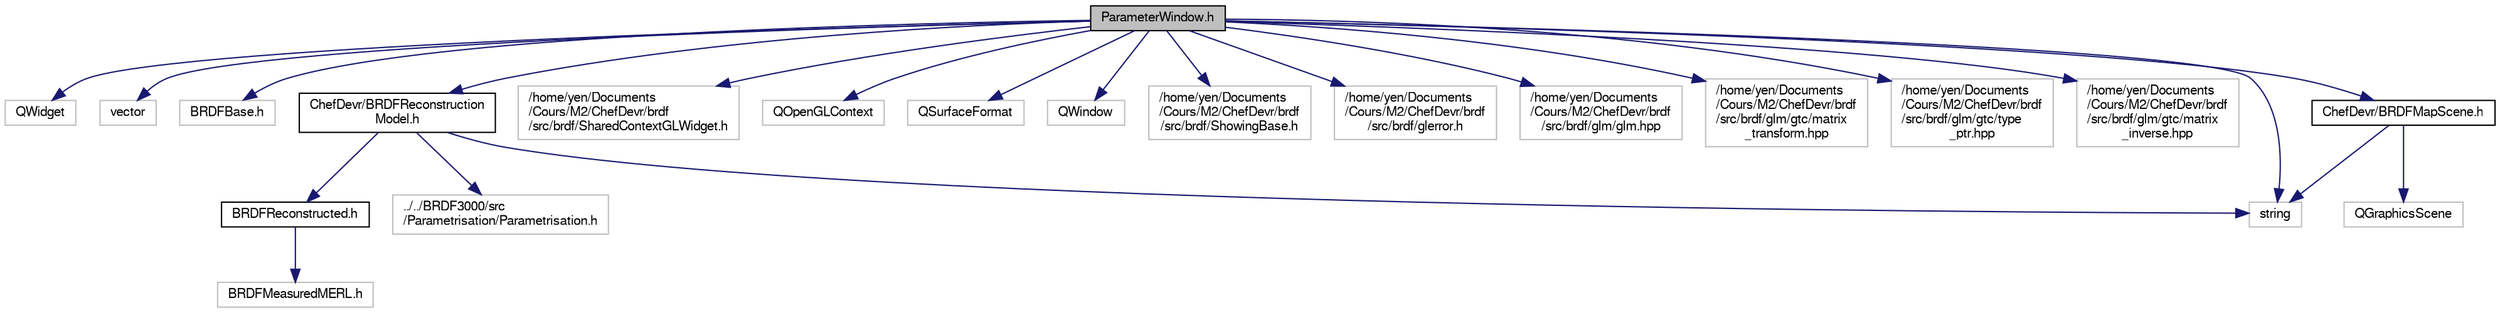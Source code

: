 digraph "ParameterWindow.h"
{
  edge [fontname="FreeSans",fontsize="10",labelfontname="FreeSans",labelfontsize="10"];
  node [fontname="FreeSans",fontsize="10",shape=record];
  Node0 [label="ParameterWindow.h",height=0.2,width=0.4,color="black", fillcolor="grey75", style="filled", fontcolor="black"];
  Node0 -> Node1 [color="midnightblue",fontsize="10",style="solid",fontname="FreeSans"];
  Node1 [label="QWidget",height=0.2,width=0.4,color="grey75", fillcolor="white", style="filled"];
  Node0 -> Node2 [color="midnightblue",fontsize="10",style="solid",fontname="FreeSans"];
  Node2 [label="vector",height=0.2,width=0.4,color="grey75", fillcolor="white", style="filled"];
  Node0 -> Node3 [color="midnightblue",fontsize="10",style="solid",fontname="FreeSans"];
  Node3 [label="BRDFBase.h",height=0.2,width=0.4,color="grey75", fillcolor="white", style="filled"];
  Node0 -> Node4 [color="midnightblue",fontsize="10",style="solid",fontname="FreeSans"];
  Node4 [label="string",height=0.2,width=0.4,color="grey75", fillcolor="white", style="filled"];
  Node0 -> Node5 [color="midnightblue",fontsize="10",style="solid",fontname="FreeSans"];
  Node5 [label="/home/yen/Documents\l/Cours/M2/ChefDevr/brdf\l/src/brdf/SharedContextGLWidget.h",height=0.2,width=0.4,color="grey75", fillcolor="white", style="filled"];
  Node0 -> Node6 [color="midnightblue",fontsize="10",style="solid",fontname="FreeSans"];
  Node6 [label="QOpenGLContext",height=0.2,width=0.4,color="grey75", fillcolor="white", style="filled"];
  Node0 -> Node7 [color="midnightblue",fontsize="10",style="solid",fontname="FreeSans"];
  Node7 [label="QSurfaceFormat",height=0.2,width=0.4,color="grey75", fillcolor="white", style="filled"];
  Node0 -> Node8 [color="midnightblue",fontsize="10",style="solid",fontname="FreeSans"];
  Node8 [label="QWindow",height=0.2,width=0.4,color="grey75", fillcolor="white", style="filled"];
  Node0 -> Node9 [color="midnightblue",fontsize="10",style="solid",fontname="FreeSans"];
  Node9 [label="/home/yen/Documents\l/Cours/M2/ChefDevr/brdf\l/src/brdf/ShowingBase.h",height=0.2,width=0.4,color="grey75", fillcolor="white", style="filled"];
  Node0 -> Node10 [color="midnightblue",fontsize="10",style="solid",fontname="FreeSans"];
  Node10 [label="/home/yen/Documents\l/Cours/M2/ChefDevr/brdf\l/src/brdf/glerror.h",height=0.2,width=0.4,color="grey75", fillcolor="white", style="filled"];
  Node0 -> Node11 [color="midnightblue",fontsize="10",style="solid",fontname="FreeSans"];
  Node11 [label="/home/yen/Documents\l/Cours/M2/ChefDevr/brdf\l/src/brdf/glm/glm.hpp",height=0.2,width=0.4,color="grey75", fillcolor="white", style="filled"];
  Node0 -> Node12 [color="midnightblue",fontsize="10",style="solid",fontname="FreeSans"];
  Node12 [label="/home/yen/Documents\l/Cours/M2/ChefDevr/brdf\l/src/brdf/glm/gtc/matrix\l_transform.hpp",height=0.2,width=0.4,color="grey75", fillcolor="white", style="filled"];
  Node0 -> Node13 [color="midnightblue",fontsize="10",style="solid",fontname="FreeSans"];
  Node13 [label="/home/yen/Documents\l/Cours/M2/ChefDevr/brdf\l/src/brdf/glm/gtc/type\l_ptr.hpp",height=0.2,width=0.4,color="grey75", fillcolor="white", style="filled"];
  Node0 -> Node14 [color="midnightblue",fontsize="10",style="solid",fontname="FreeSans"];
  Node14 [label="/home/yen/Documents\l/Cours/M2/ChefDevr/brdf\l/src/brdf/glm/gtc/matrix\l_inverse.hpp",height=0.2,width=0.4,color="grey75", fillcolor="white", style="filled"];
  Node0 -> Node15 [color="midnightblue",fontsize="10",style="solid",fontname="FreeSans"];
  Node15 [label="ChefDevr/BRDFReconstruction\lModel.h",height=0.2,width=0.4,color="black", fillcolor="white", style="filled",URL="$_b_r_d_f_reconstruction_model_8h.html"];
  Node15 -> Node4 [color="midnightblue",fontsize="10",style="solid",fontname="FreeSans"];
  Node15 -> Node16 [color="midnightblue",fontsize="10",style="solid",fontname="FreeSans"];
  Node16 [label="BRDFReconstructed.h",height=0.2,width=0.4,color="black", fillcolor="white", style="filled",URL="$_b_r_d_f_reconstructed_8h.html"];
  Node16 -> Node17 [color="midnightblue",fontsize="10",style="solid",fontname="FreeSans"];
  Node17 [label="BRDFMeasuredMERL.h",height=0.2,width=0.4,color="grey75", fillcolor="white", style="filled"];
  Node15 -> Node18 [color="midnightblue",fontsize="10",style="solid",fontname="FreeSans"];
  Node18 [label="../../BRDF3000/src\l/Parametrisation/Parametrisation.h",height=0.2,width=0.4,color="grey75", fillcolor="white", style="filled"];
  Node0 -> Node19 [color="midnightblue",fontsize="10",style="solid",fontname="FreeSans"];
  Node19 [label="ChefDevr/BRDFMapScene.h",height=0.2,width=0.4,color="black", fillcolor="white", style="filled",URL="$_b_r_d_f_map_scene_8h.html"];
  Node19 -> Node20 [color="midnightblue",fontsize="10",style="solid",fontname="FreeSans"];
  Node20 [label="QGraphicsScene",height=0.2,width=0.4,color="grey75", fillcolor="white", style="filled"];
  Node19 -> Node4 [color="midnightblue",fontsize="10",style="solid",fontname="FreeSans"];
}
